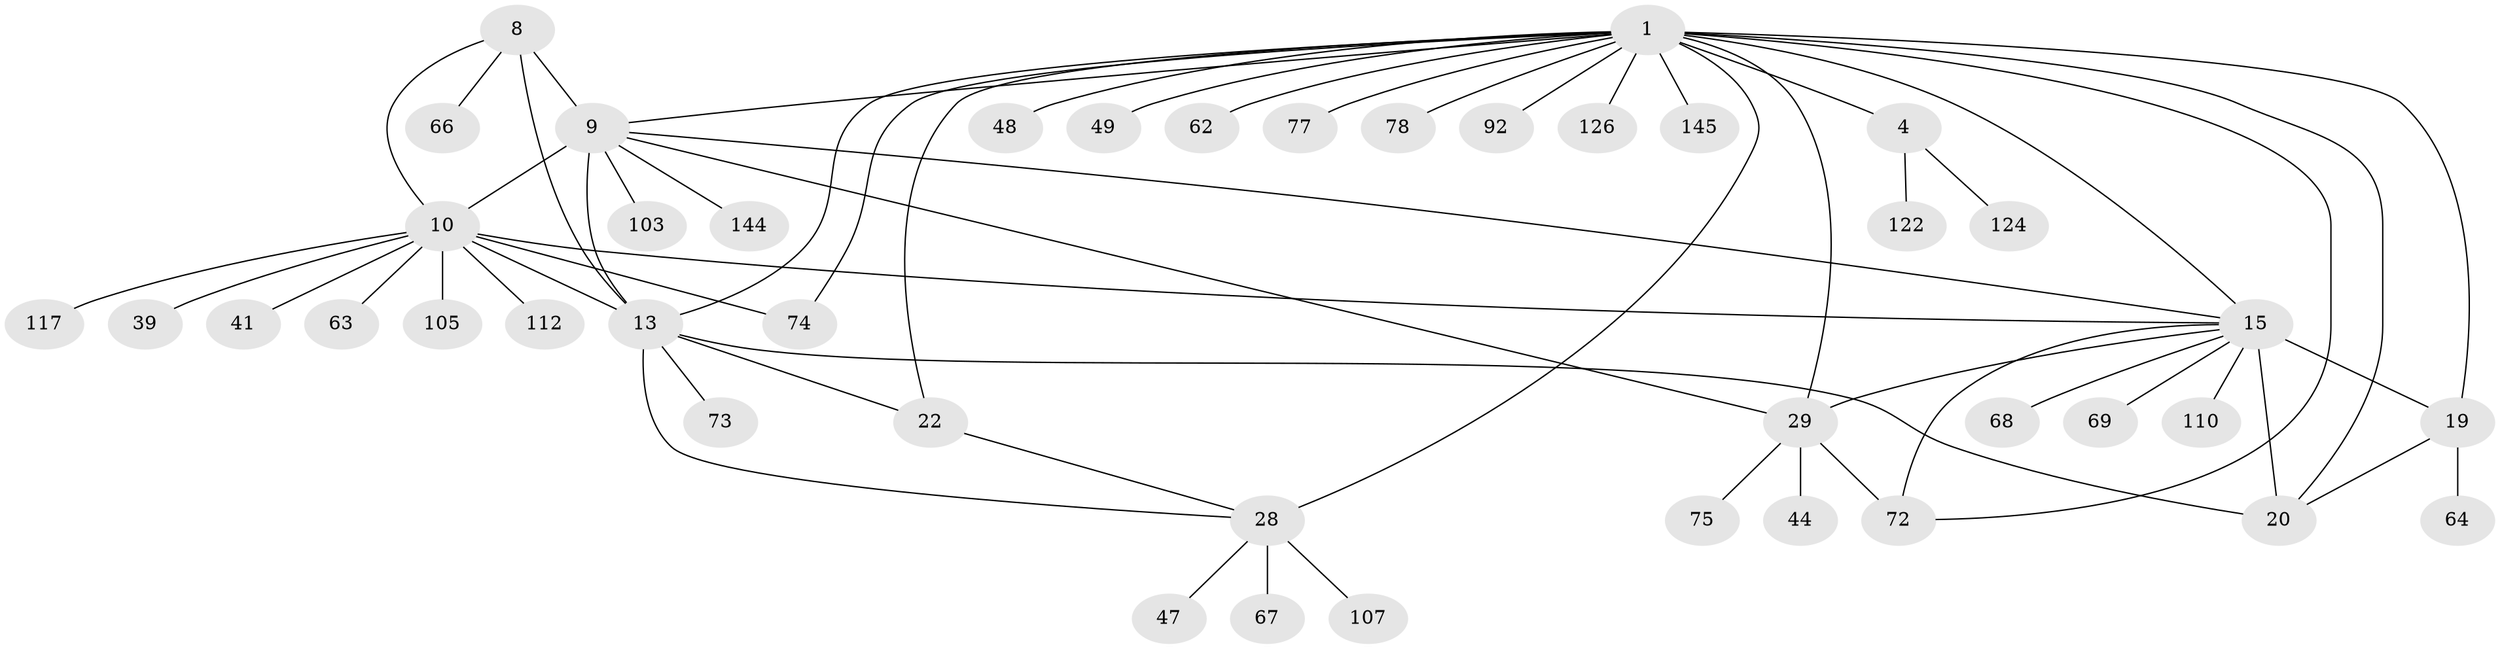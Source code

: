 // original degree distribution, {11: 0.02054794520547945, 9: 0.0684931506849315, 12: 0.0136986301369863, 8: 0.03424657534246575, 14: 0.00684931506849315, 13: 0.02054794520547945, 10: 0.0410958904109589, 6: 0.0136986301369863, 7: 0.02054794520547945, 1: 0.6301369863013698, 2: 0.0821917808219178, 3: 0.04794520547945205}
// Generated by graph-tools (version 1.1) at 2025/19/03/04/25 18:19:31]
// undirected, 43 vertices, 60 edges
graph export_dot {
graph [start="1"]
  node [color=gray90,style=filled];
  1 [super="+2+58+128+111+141+3+23"];
  4 [super="+70"];
  8 [super="+91+132+113+11"];
  9 [super="+12+97+146"];
  10;
  13 [super="+93+137+98+119+59+24+14"];
  15 [super="+37+16+139"];
  19 [super="+52+43+116+61+55"];
  20;
  22 [super="+27"];
  28 [super="+71"];
  29 [super="+88+30+31"];
  39;
  41;
  44 [super="+84"];
  47;
  48;
  49;
  62 [super="+123"];
  63 [super="+106+89"];
  64;
  66;
  67;
  68;
  69;
  72;
  73;
  74 [super="+120"];
  75;
  77;
  78;
  92;
  103;
  105;
  107;
  110;
  112;
  117;
  122;
  124;
  126;
  144;
  145;
  1 -- 4 [weight=6];
  1 -- 72;
  1 -- 9;
  1 -- 74;
  1 -- 77;
  1 -- 145;
  1 -- 19;
  1 -- 20 [weight=2];
  1 -- 92;
  1 -- 49;
  1 -- 126;
  1 -- 62;
  1 -- 78;
  1 -- 29 [weight=3];
  1 -- 48;
  1 -- 22 [weight=6];
  1 -- 28 [weight=3];
  1 -- 13 [weight=3];
  1 -- 15;
  4 -- 122;
  4 -- 124;
  8 -- 9 [weight=4];
  8 -- 10 [weight=2];
  8 -- 13 [weight=4];
  8 -- 66;
  9 -- 10 [weight=2];
  9 -- 13 [weight=4];
  9 -- 103;
  9 -- 144;
  9 -- 29;
  9 -- 15;
  10 -- 13 [weight=2];
  10 -- 39;
  10 -- 41;
  10 -- 63;
  10 -- 74;
  10 -- 105;
  10 -- 112;
  10 -- 117;
  10 -- 15;
  13 -- 73;
  13 -- 28;
  13 -- 22 [weight=2];
  13 -- 20;
  15 -- 19 [weight=5];
  15 -- 20 [weight=5];
  15 -- 68;
  15 -- 69;
  15 -- 72;
  15 -- 110;
  15 -- 29;
  19 -- 20;
  19 -- 64;
  22 -- 28 [weight=2];
  28 -- 47;
  28 -- 67;
  28 -- 107;
  29 -- 72;
  29 -- 75;
  29 -- 44;
}
